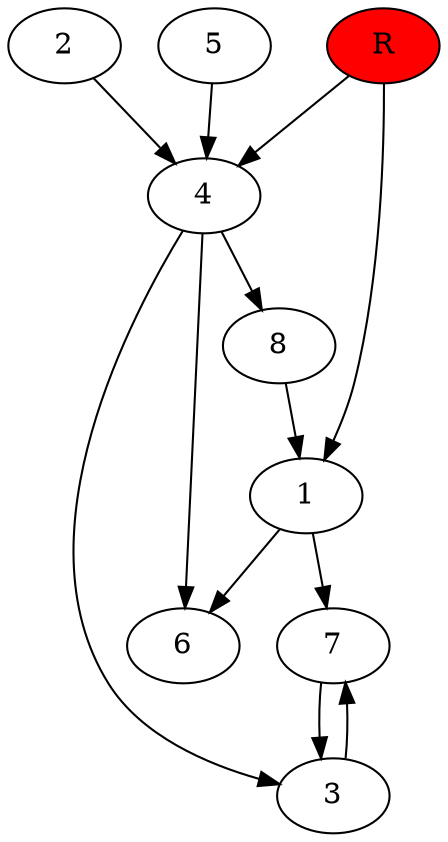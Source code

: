 digraph prb40274 {
	1
	2
	3
	4
	5
	6
	7
	8
	R [fillcolor="#ff0000" style=filled]
	1 -> 6
	1 -> 7
	2 -> 4
	3 -> 7
	4 -> 3
	4 -> 6
	4 -> 8
	5 -> 4
	7 -> 3
	8 -> 1
	R -> 1
	R -> 4
}
